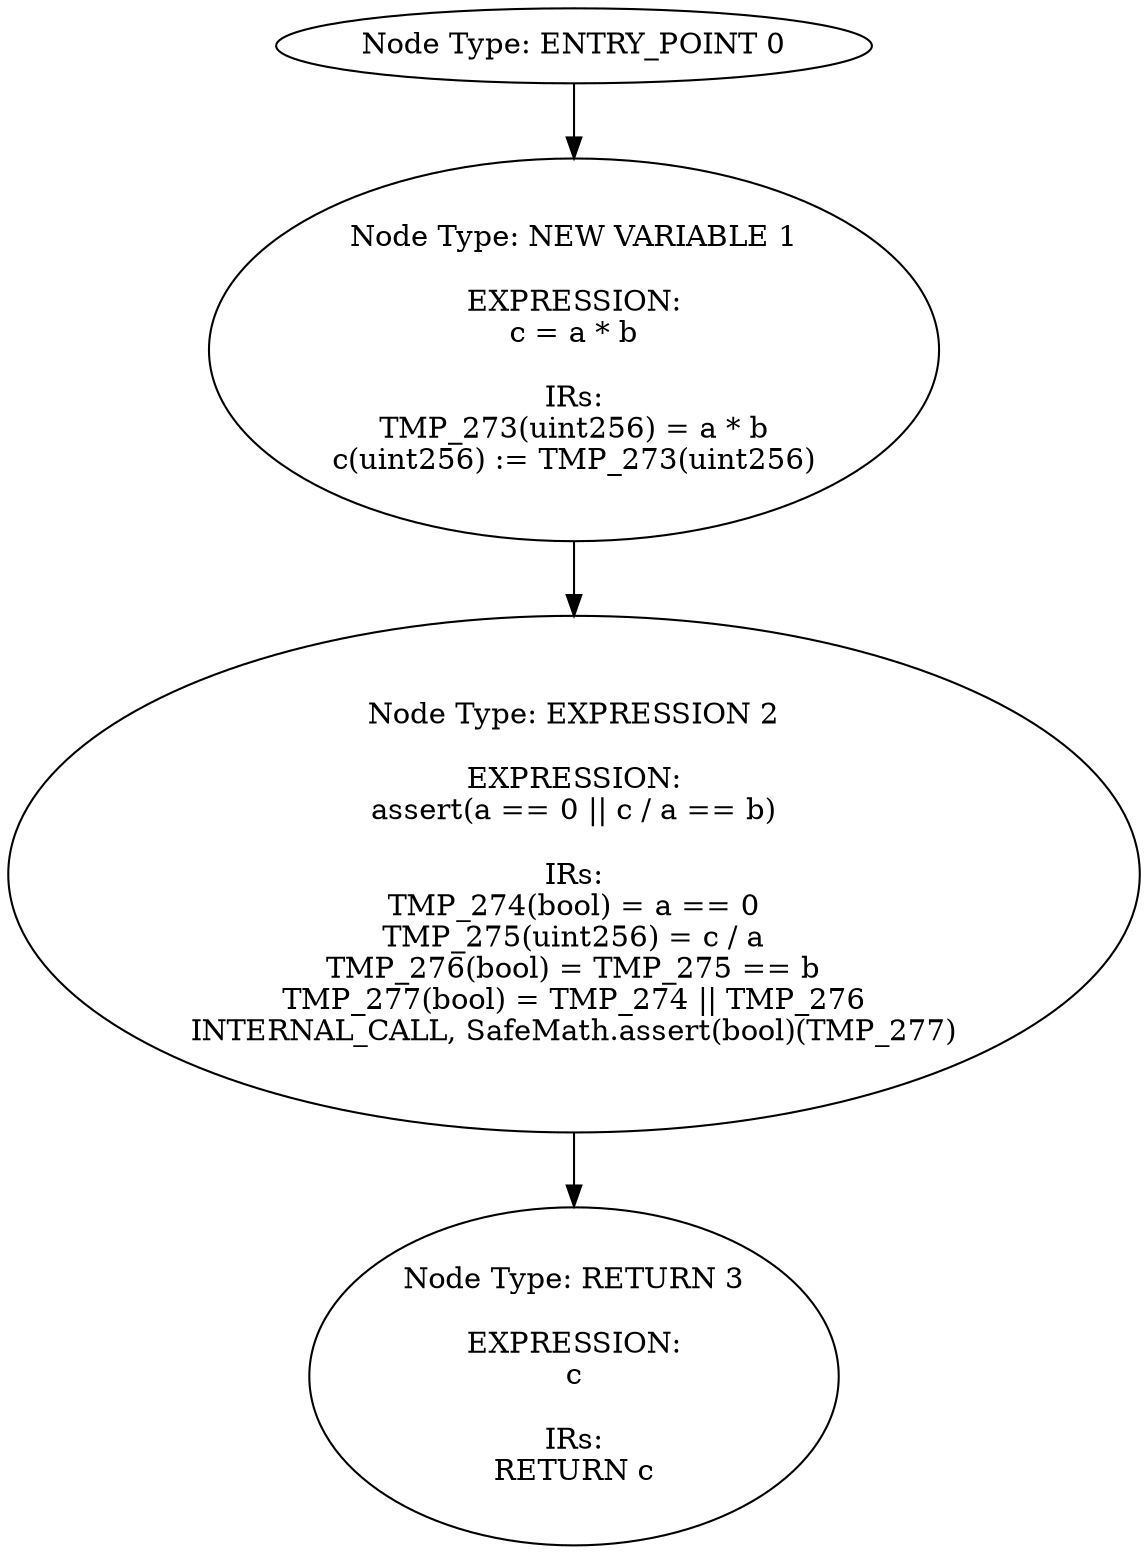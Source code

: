 digraph{
0[label="Node Type: ENTRY_POINT 0
"];
0->1;
1[label="Node Type: NEW VARIABLE 1

EXPRESSION:
c = a * b

IRs:
TMP_273(uint256) = a * b
c(uint256) := TMP_273(uint256)"];
1->2;
2[label="Node Type: EXPRESSION 2

EXPRESSION:
assert(a == 0 || c / a == b)

IRs:
TMP_274(bool) = a == 0
TMP_275(uint256) = c / a
TMP_276(bool) = TMP_275 == b
TMP_277(bool) = TMP_274 || TMP_276
INTERNAL_CALL, SafeMath.assert(bool)(TMP_277)"];
2->3;
3[label="Node Type: RETURN 3

EXPRESSION:
c

IRs:
RETURN c"];
}

